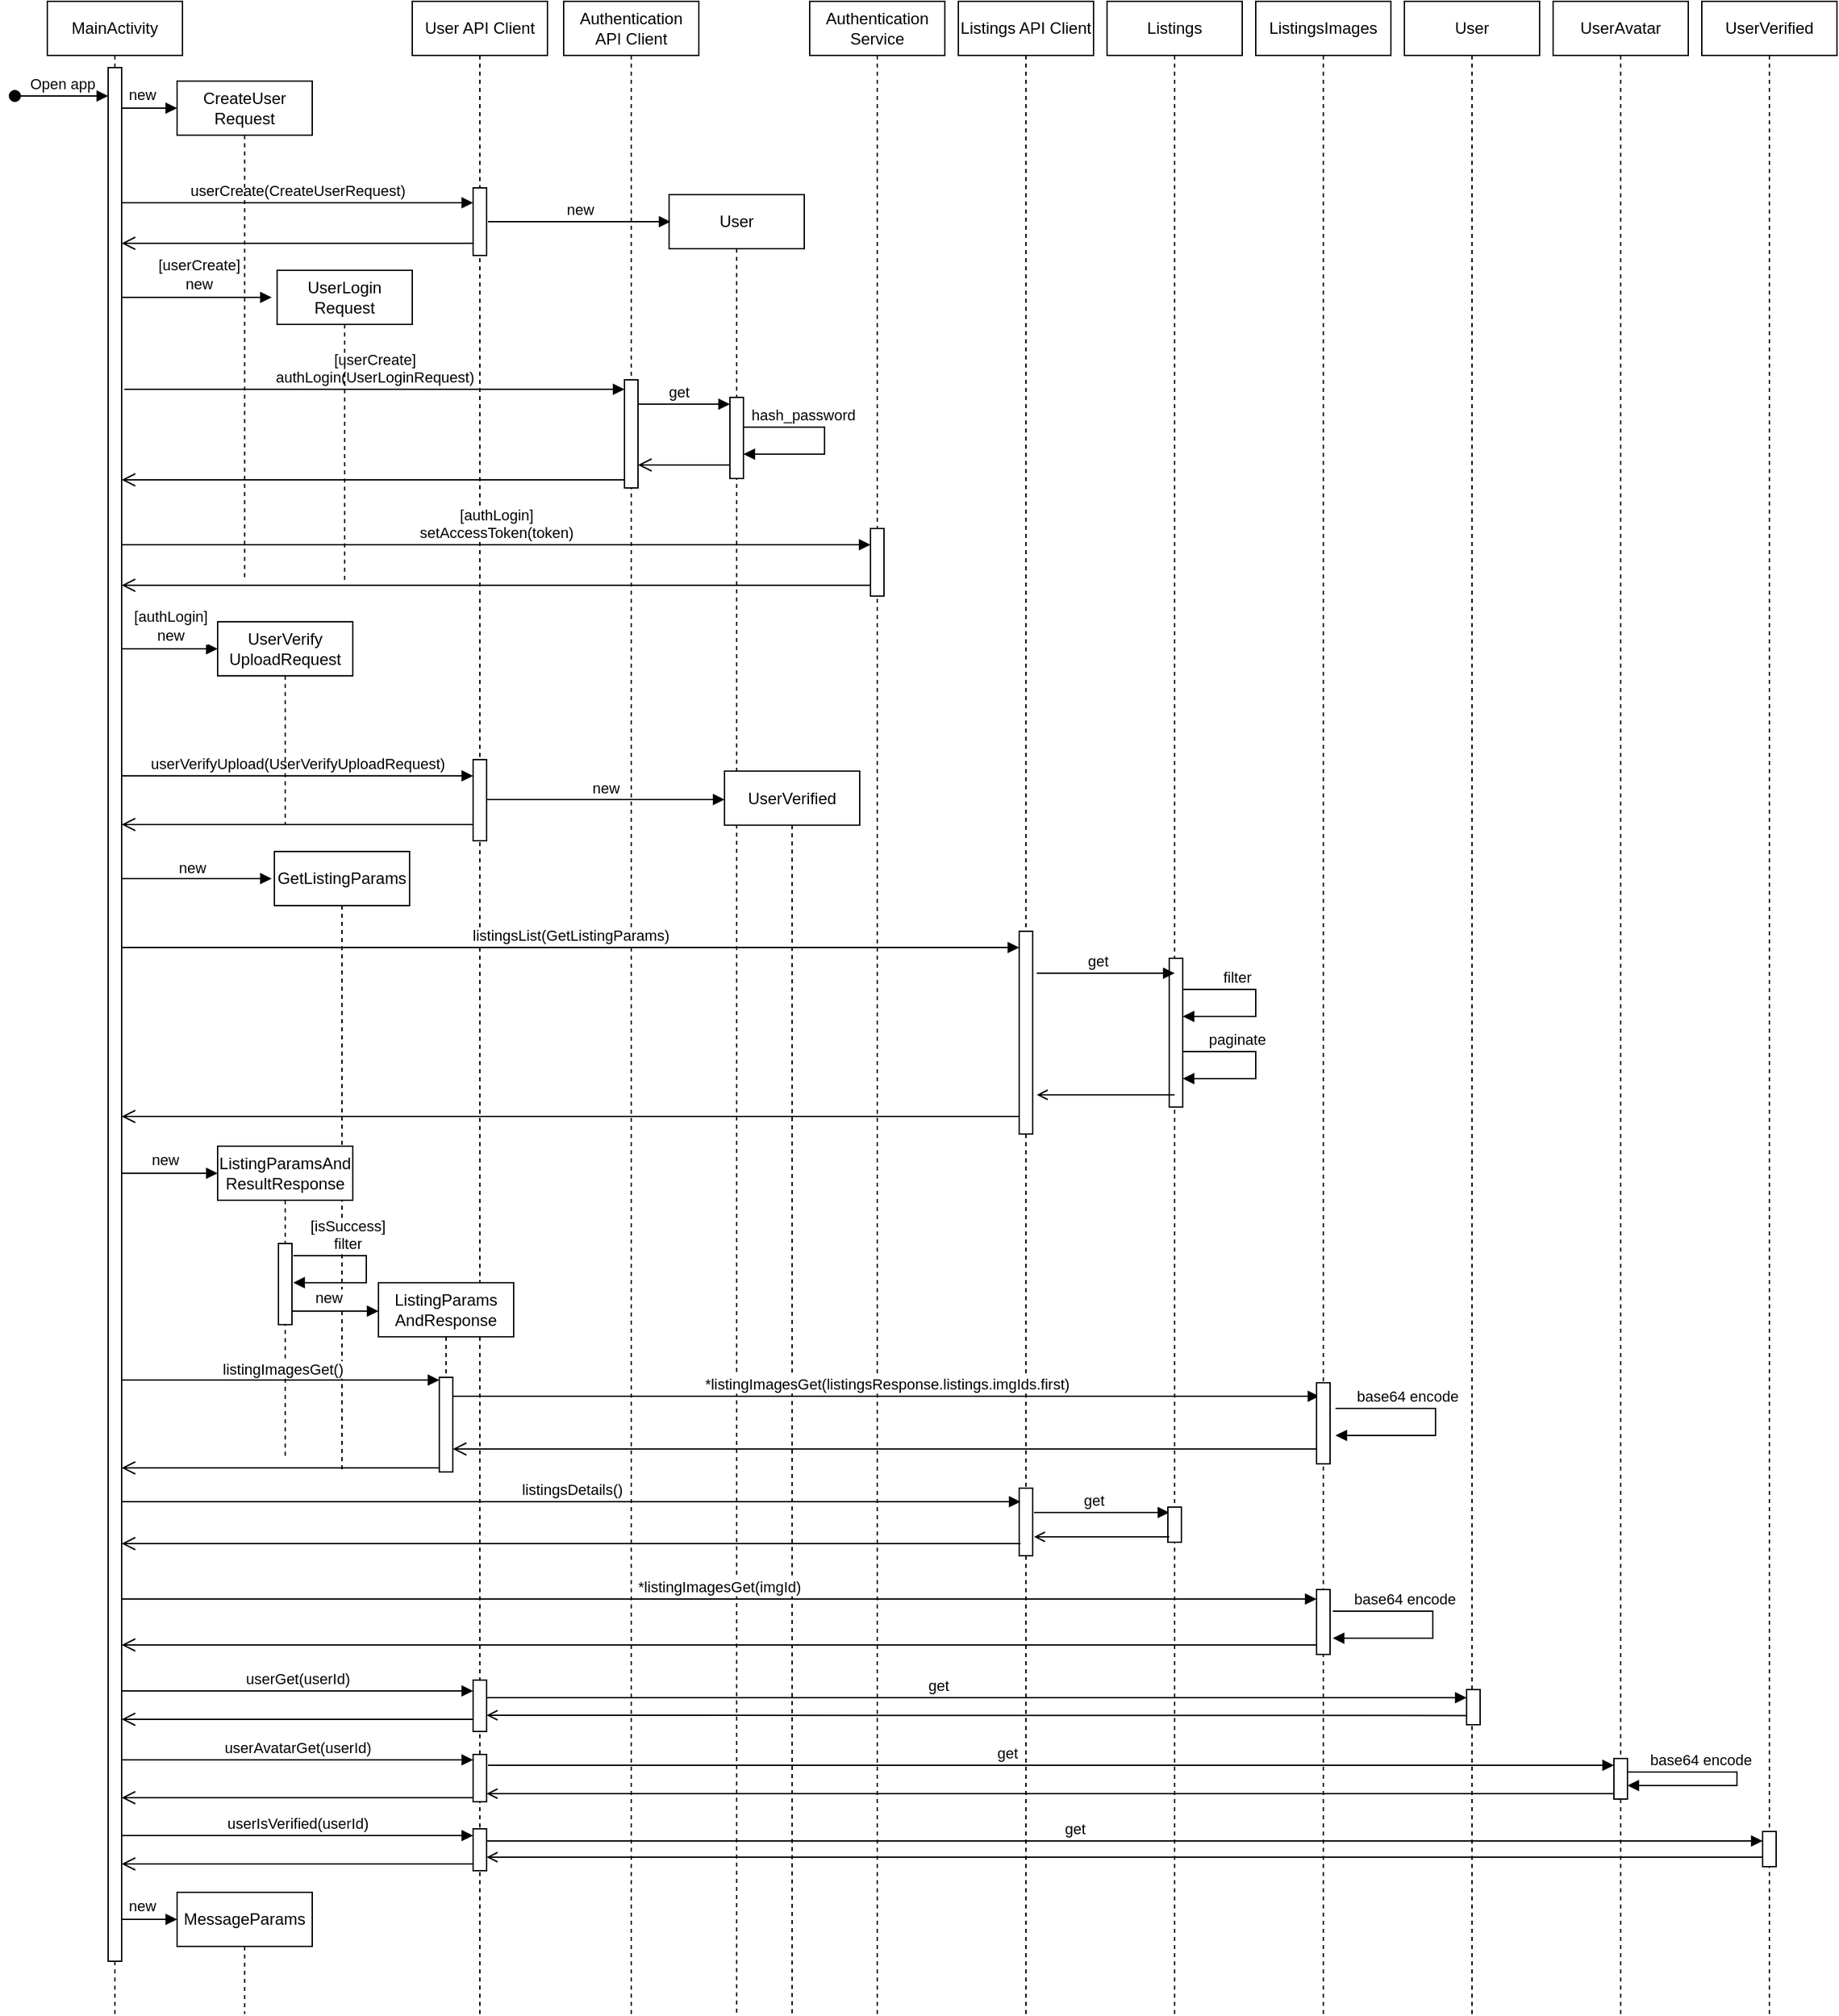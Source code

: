 <mxfile version="21.6.5" type="device">
  <diagram name="Page-1" id="2YBvvXClWsGukQMizWep">
    <mxGraphModel dx="1195" dy="632" grid="1" gridSize="10" guides="1" tooltips="1" connect="1" arrows="1" fold="1" page="1" pageScale="1" pageWidth="850" pageHeight="1100" math="0" shadow="0">
      <root>
        <mxCell id="0" />
        <mxCell id="1" parent="0" />
        <mxCell id="aM9ryv3xv72pqoxQDRHE-1" value="MainActivity" style="shape=umlLifeline;perimeter=lifelinePerimeter;whiteSpace=wrap;html=1;container=0;dropTarget=0;collapsible=0;recursiveResize=0;outlineConnect=0;portConstraint=eastwest;newEdgeStyle={&quot;edgeStyle&quot;:&quot;elbowEdgeStyle&quot;,&quot;elbow&quot;:&quot;vertical&quot;,&quot;curved&quot;:0,&quot;rounded&quot;:0};size=40;" parent="1" vertex="1">
          <mxGeometry x="74" y="61" width="100" height="1489" as="geometry" />
        </mxCell>
        <mxCell id="aM9ryv3xv72pqoxQDRHE-2" value="" style="html=1;points=[];perimeter=orthogonalPerimeter;outlineConnect=0;targetShapes=umlLifeline;portConstraint=eastwest;newEdgeStyle={&quot;edgeStyle&quot;:&quot;elbowEdgeStyle&quot;,&quot;elbow&quot;:&quot;vertical&quot;,&quot;curved&quot;:0,&quot;rounded&quot;:0};" parent="aM9ryv3xv72pqoxQDRHE-1" vertex="1">
          <mxGeometry x="45" y="49" width="10" height="1401" as="geometry" />
        </mxCell>
        <mxCell id="aM9ryv3xv72pqoxQDRHE-3" value="Open app" style="html=1;verticalAlign=bottom;startArrow=oval;endArrow=block;startSize=8;edgeStyle=elbowEdgeStyle;elbow=vertical;curved=0;rounded=0;" parent="aM9ryv3xv72pqoxQDRHE-1" target="aM9ryv3xv72pqoxQDRHE-2" edge="1">
          <mxGeometry relative="1" as="geometry">
            <mxPoint x="-24" y="70" as="sourcePoint" />
          </mxGeometry>
        </mxCell>
        <mxCell id="aM9ryv3xv72pqoxQDRHE-5" value="User API Client" style="shape=umlLifeline;perimeter=lifelinePerimeter;whiteSpace=wrap;html=1;container=0;dropTarget=0;collapsible=0;recursiveResize=0;outlineConnect=0;portConstraint=eastwest;newEdgeStyle={&quot;edgeStyle&quot;:&quot;elbowEdgeStyle&quot;,&quot;elbow&quot;:&quot;vertical&quot;,&quot;curved&quot;:0,&quot;rounded&quot;:0};" parent="1" vertex="1">
          <mxGeometry x="344" y="61" width="100" height="1489" as="geometry" />
        </mxCell>
        <mxCell id="aM9ryv3xv72pqoxQDRHE-6" value="" style="html=1;points=[];perimeter=orthogonalPerimeter;outlineConnect=0;targetShapes=umlLifeline;portConstraint=eastwest;newEdgeStyle={&quot;edgeStyle&quot;:&quot;elbowEdgeStyle&quot;,&quot;elbow&quot;:&quot;vertical&quot;,&quot;curved&quot;:0,&quot;rounded&quot;:0};" parent="aM9ryv3xv72pqoxQDRHE-5" vertex="1">
          <mxGeometry x="45" y="138" width="10" height="50" as="geometry" />
        </mxCell>
        <mxCell id="7R1Xq1FE_e-M86pv0Gzj-11" value="" style="html=1;points=[];perimeter=orthogonalPerimeter;outlineConnect=0;targetShapes=umlLifeline;portConstraint=eastwest;newEdgeStyle={&quot;edgeStyle&quot;:&quot;elbowEdgeStyle&quot;,&quot;elbow&quot;:&quot;vertical&quot;,&quot;curved&quot;:0,&quot;rounded&quot;:0};" parent="aM9ryv3xv72pqoxQDRHE-5" vertex="1">
          <mxGeometry x="45" y="561" width="10" height="60" as="geometry" />
        </mxCell>
        <mxCell id="ylYjb-7S7oyCsfTJQ0mU-5" value="" style="html=1;points=[];perimeter=orthogonalPerimeter;outlineConnect=0;targetShapes=umlLifeline;portConstraint=eastwest;newEdgeStyle={&quot;edgeStyle&quot;:&quot;elbowEdgeStyle&quot;,&quot;elbow&quot;:&quot;vertical&quot;,&quot;curved&quot;:0,&quot;rounded&quot;:0};" vertex="1" parent="aM9ryv3xv72pqoxQDRHE-5">
          <mxGeometry x="45" y="1242" width="10" height="38" as="geometry" />
        </mxCell>
        <mxCell id="ylYjb-7S7oyCsfTJQ0mU-6" value="&lt;div&gt;userGet(userId)&lt;/div&gt;&lt;div&gt;&lt;span style=&quot;&quot;&gt;&lt;/span&gt;&lt;/div&gt;" style="html=1;verticalAlign=bottom;endArrow=block;edgeStyle=elbowEdgeStyle;elbow=vertical;curved=0;rounded=0;" edge="1" parent="aM9ryv3xv72pqoxQDRHE-5" target="ylYjb-7S7oyCsfTJQ0mU-5">
          <mxGeometry relative="1" as="geometry">
            <mxPoint x="-215" y="1250" as="sourcePoint" />
            <Array as="points">
              <mxPoint x="-94" y="1250" />
            </Array>
            <mxPoint x="16" y="1250" as="targetPoint" />
          </mxGeometry>
        </mxCell>
        <mxCell id="ylYjb-7S7oyCsfTJQ0mU-7" value="" style="html=1;verticalAlign=bottom;endArrow=open;endSize=8;edgeStyle=elbowEdgeStyle;elbow=vertical;curved=0;rounded=0;" edge="1" parent="aM9ryv3xv72pqoxQDRHE-5">
          <mxGeometry relative="1" as="geometry">
            <mxPoint x="-215" y="1271" as="targetPoint" />
            <Array as="points">
              <mxPoint x="11" y="1271" />
            </Array>
            <mxPoint x="45" y="1271" as="sourcePoint" />
          </mxGeometry>
        </mxCell>
        <mxCell id="ylYjb-7S7oyCsfTJQ0mU-13" value="" style="html=1;points=[];perimeter=orthogonalPerimeter;outlineConnect=0;targetShapes=umlLifeline;portConstraint=eastwest;newEdgeStyle={&quot;edgeStyle&quot;:&quot;elbowEdgeStyle&quot;,&quot;elbow&quot;:&quot;vertical&quot;,&quot;curved&quot;:0,&quot;rounded&quot;:0};" vertex="1" parent="aM9ryv3xv72pqoxQDRHE-5">
          <mxGeometry x="45" y="1297" width="10" height="35" as="geometry" />
        </mxCell>
        <mxCell id="ylYjb-7S7oyCsfTJQ0mU-14" value="&lt;div&gt;userAvatarGet(userId)&lt;/div&gt;&lt;div&gt;&lt;span style=&quot;&quot;&gt;&lt;/span&gt;&lt;/div&gt;" style="html=1;verticalAlign=bottom;endArrow=block;edgeStyle=elbowEdgeStyle;elbow=vertical;curved=0;rounded=0;" edge="1" parent="aM9ryv3xv72pqoxQDRHE-5">
          <mxGeometry relative="1" as="geometry">
            <mxPoint x="-215" y="1301" as="sourcePoint" />
            <Array as="points">
              <mxPoint x="-94" y="1301" />
            </Array>
            <mxPoint x="45" y="1301" as="targetPoint" />
          </mxGeometry>
        </mxCell>
        <mxCell id="ylYjb-7S7oyCsfTJQ0mU-15" value="" style="html=1;verticalAlign=bottom;endArrow=open;endSize=8;edgeStyle=elbowEdgeStyle;elbow=vertical;curved=0;rounded=0;" edge="1" parent="aM9ryv3xv72pqoxQDRHE-5">
          <mxGeometry relative="1" as="geometry">
            <mxPoint x="-215" y="1329" as="targetPoint" />
            <Array as="points">
              <mxPoint x="11" y="1329" />
            </Array>
            <mxPoint x="45" y="1329" as="sourcePoint" />
          </mxGeometry>
        </mxCell>
        <mxCell id="ylYjb-7S7oyCsfTJQ0mU-19" value="" style="html=1;points=[];perimeter=orthogonalPerimeter;outlineConnect=0;targetShapes=umlLifeline;portConstraint=eastwest;newEdgeStyle={&quot;edgeStyle&quot;:&quot;elbowEdgeStyle&quot;,&quot;elbow&quot;:&quot;vertical&quot;,&quot;curved&quot;:0,&quot;rounded&quot;:0};" vertex="1" parent="aM9ryv3xv72pqoxQDRHE-5">
          <mxGeometry x="45" y="1352" width="10" height="31" as="geometry" />
        </mxCell>
        <mxCell id="ylYjb-7S7oyCsfTJQ0mU-20" value="&lt;div&gt;userIsVerified(userId)&lt;/div&gt;&lt;div&gt;&lt;span style=&quot;&quot;&gt;&lt;/span&gt;&lt;/div&gt;" style="html=1;verticalAlign=bottom;endArrow=block;edgeStyle=elbowEdgeStyle;elbow=vertical;curved=0;rounded=0;" edge="1" parent="aM9ryv3xv72pqoxQDRHE-5" target="ylYjb-7S7oyCsfTJQ0mU-19">
          <mxGeometry relative="1" as="geometry">
            <mxPoint x="-215" y="1357" as="sourcePoint" />
            <Array as="points">
              <mxPoint x="-94" y="1357" />
            </Array>
            <mxPoint x="16" y="1357" as="targetPoint" />
          </mxGeometry>
        </mxCell>
        <mxCell id="ylYjb-7S7oyCsfTJQ0mU-21" value="" style="html=1;verticalAlign=bottom;endArrow=open;endSize=8;edgeStyle=elbowEdgeStyle;elbow=vertical;curved=0;rounded=0;" edge="1" parent="aM9ryv3xv72pqoxQDRHE-5">
          <mxGeometry relative="1" as="geometry">
            <mxPoint x="-215" y="1378" as="targetPoint" />
            <Array as="points">
              <mxPoint x="11" y="1378" />
            </Array>
            <mxPoint x="45" y="1378" as="sourcePoint" />
          </mxGeometry>
        </mxCell>
        <mxCell id="aM9ryv3xv72pqoxQDRHE-7" value="&lt;div&gt;userCreate(CreateUserRequest)&lt;/div&gt;&lt;div&gt;&lt;span style=&quot;&quot;&gt;&lt;/span&gt;&lt;/div&gt;" style="html=1;verticalAlign=bottom;endArrow=block;edgeStyle=elbowEdgeStyle;elbow=vertical;curved=0;rounded=0;" parent="1" target="aM9ryv3xv72pqoxQDRHE-6" edge="1">
          <mxGeometry relative="1" as="geometry">
            <mxPoint x="129" y="210" as="sourcePoint" />
            <Array as="points">
              <mxPoint x="250" y="210" />
            </Array>
            <mxPoint x="360" y="210" as="targetPoint" />
          </mxGeometry>
        </mxCell>
        <mxCell id="aM9ryv3xv72pqoxQDRHE-8" value="" style="html=1;verticalAlign=bottom;endArrow=open;endSize=8;edgeStyle=elbowEdgeStyle;elbow=vertical;curved=0;rounded=0;" parent="1" source="aM9ryv3xv72pqoxQDRHE-6" target="aM9ryv3xv72pqoxQDRHE-2" edge="1">
          <mxGeometry relative="1" as="geometry">
            <mxPoint x="174" y="240" as="targetPoint" />
            <Array as="points">
              <mxPoint x="355" y="240" />
            </Array>
            <mxPoint x="358" y="240" as="sourcePoint" />
          </mxGeometry>
        </mxCell>
        <mxCell id="7R1Xq1FE_e-M86pv0Gzj-1" value="Authentication API Client" style="shape=umlLifeline;perimeter=lifelinePerimeter;whiteSpace=wrap;html=1;container=0;dropTarget=0;collapsible=0;recursiveResize=0;outlineConnect=0;portConstraint=eastwest;newEdgeStyle={&quot;edgeStyle&quot;:&quot;elbowEdgeStyle&quot;,&quot;elbow&quot;:&quot;vertical&quot;,&quot;curved&quot;:0,&quot;rounded&quot;:0};" parent="1" vertex="1">
          <mxGeometry x="456" y="61" width="100" height="1489" as="geometry" />
        </mxCell>
        <mxCell id="7R1Xq1FE_e-M86pv0Gzj-2" value="" style="html=1;points=[];perimeter=orthogonalPerimeter;outlineConnect=0;targetShapes=umlLifeline;portConstraint=eastwest;newEdgeStyle={&quot;edgeStyle&quot;:&quot;elbowEdgeStyle&quot;,&quot;elbow&quot;:&quot;vertical&quot;,&quot;curved&quot;:0,&quot;rounded&quot;:0};" parent="7R1Xq1FE_e-M86pv0Gzj-1" vertex="1">
          <mxGeometry x="45" y="280" width="10" height="80" as="geometry" />
        </mxCell>
        <mxCell id="7R1Xq1FE_e-M86pv0Gzj-3" value="&lt;div&gt;&lt;div&gt;[userCreate]&lt;br&gt;authLogin(UserLoginRequest)&lt;/div&gt;&lt;div&gt;&lt;span style=&quot;&quot;&gt;&lt;/span&gt;&lt;/div&gt;&lt;/div&gt;&lt;div&gt;&lt;span style=&quot;&quot;&gt;&lt;/span&gt;&lt;/div&gt;" style="html=1;verticalAlign=bottom;endArrow=block;edgeStyle=elbowEdgeStyle;elbow=vertical;curved=0;rounded=0;" parent="1" target="7R1Xq1FE_e-M86pv0Gzj-2" edge="1">
          <mxGeometry relative="1" as="geometry">
            <mxPoint x="131" y="348" as="sourcePoint" />
            <Array as="points">
              <mxPoint x="216" y="348" />
            </Array>
            <mxPoint x="480" y="348" as="targetPoint" />
          </mxGeometry>
        </mxCell>
        <mxCell id="7R1Xq1FE_e-M86pv0Gzj-4" value="" style="html=1;verticalAlign=bottom;endArrow=open;endSize=8;edgeStyle=elbowEdgeStyle;elbow=vertical;curved=0;rounded=0;" parent="1" edge="1">
          <mxGeometry relative="1" as="geometry">
            <mxPoint x="129" y="415" as="targetPoint" />
            <Array as="points">
              <mxPoint x="398" y="415" />
            </Array>
            <mxPoint x="501" y="415" as="sourcePoint" />
          </mxGeometry>
        </mxCell>
        <mxCell id="7R1Xq1FE_e-M86pv0Gzj-7" value="Authentication Service" style="shape=umlLifeline;perimeter=lifelinePerimeter;whiteSpace=wrap;html=1;container=0;dropTarget=0;collapsible=0;recursiveResize=0;outlineConnect=0;portConstraint=eastwest;newEdgeStyle={&quot;edgeStyle&quot;:&quot;elbowEdgeStyle&quot;,&quot;elbow&quot;:&quot;vertical&quot;,&quot;curved&quot;:0,&quot;rounded&quot;:0};" parent="1" vertex="1">
          <mxGeometry x="638" y="61" width="100" height="1489" as="geometry" />
        </mxCell>
        <mxCell id="7R1Xq1FE_e-M86pv0Gzj-8" value="" style="html=1;points=[];perimeter=orthogonalPerimeter;outlineConnect=0;targetShapes=umlLifeline;portConstraint=eastwest;newEdgeStyle={&quot;edgeStyle&quot;:&quot;elbowEdgeStyle&quot;,&quot;elbow&quot;:&quot;vertical&quot;,&quot;curved&quot;:0,&quot;rounded&quot;:0};" parent="7R1Xq1FE_e-M86pv0Gzj-7" vertex="1">
          <mxGeometry x="45" y="390" width="10" height="50" as="geometry" />
        </mxCell>
        <mxCell id="7R1Xq1FE_e-M86pv0Gzj-9" value="&lt;div&gt;&lt;div&gt;[authLogin]&lt;/div&gt;&lt;div&gt;setAccessToken(token)&lt;/div&gt;&lt;div&gt;&lt;span style=&quot;&quot;&gt;&lt;/span&gt;&lt;/div&gt;&lt;/div&gt;&lt;div&gt;&lt;span style=&quot;&quot;&gt;&lt;/span&gt;&lt;/div&gt;" style="html=1;verticalAlign=bottom;endArrow=block;edgeStyle=elbowEdgeStyle;elbow=vertical;curved=0;rounded=0;" parent="1" source="aM9ryv3xv72pqoxQDRHE-2" target="7R1Xq1FE_e-M86pv0Gzj-8" edge="1">
          <mxGeometry relative="1" as="geometry">
            <mxPoint x="130" y="463" as="sourcePoint" />
            <Array as="points">
              <mxPoint x="215" y="463" />
            </Array>
            <mxPoint x="727" y="463" as="targetPoint" />
          </mxGeometry>
        </mxCell>
        <mxCell id="7R1Xq1FE_e-M86pv0Gzj-10" value="" style="html=1;verticalAlign=bottom;endArrow=open;endSize=8;edgeStyle=elbowEdgeStyle;elbow=vertical;curved=0;rounded=0;" parent="1" source="7R1Xq1FE_e-M86pv0Gzj-8" target="aM9ryv3xv72pqoxQDRHE-2" edge="1">
          <mxGeometry relative="1" as="geometry">
            <mxPoint x="183" y="493" as="targetPoint" />
            <Array as="points">
              <mxPoint x="399" y="493" />
            </Array>
            <mxPoint x="720" y="493" as="sourcePoint" />
          </mxGeometry>
        </mxCell>
        <mxCell id="7R1Xq1FE_e-M86pv0Gzj-12" value="&lt;div&gt;&lt;div&gt;userVerifyUpload(UserVerifyUploadRequest)&lt;/div&gt;&lt;div&gt;&lt;span style=&quot;&quot;&gt;&lt;/span&gt;&lt;/div&gt;&lt;/div&gt;&lt;div&gt;&lt;span style=&quot;&quot;&gt;&lt;/span&gt;&lt;/div&gt;" style="html=1;verticalAlign=bottom;endArrow=block;edgeStyle=elbowEdgeStyle;elbow=vertical;curved=0;rounded=0;" parent="1" source="aM9ryv3xv72pqoxQDRHE-2" target="7R1Xq1FE_e-M86pv0Gzj-11" edge="1">
          <mxGeometry relative="1" as="geometry">
            <mxPoint x="183" y="634" as="sourcePoint" />
            <Array as="points">
              <mxPoint x="268" y="634" />
            </Array>
            <mxPoint x="365" y="634" as="targetPoint" />
          </mxGeometry>
        </mxCell>
        <mxCell id="7R1Xq1FE_e-M86pv0Gzj-13" value="Listings API Client" style="shape=umlLifeline;perimeter=lifelinePerimeter;whiteSpace=wrap;html=1;container=0;dropTarget=0;collapsible=0;recursiveResize=0;outlineConnect=0;portConstraint=eastwest;newEdgeStyle={&quot;edgeStyle&quot;:&quot;elbowEdgeStyle&quot;,&quot;elbow&quot;:&quot;vertical&quot;,&quot;curved&quot;:0,&quot;rounded&quot;:0};" parent="1" vertex="1">
          <mxGeometry x="748" y="61" width="100" height="1489" as="geometry" />
        </mxCell>
        <mxCell id="7R1Xq1FE_e-M86pv0Gzj-14" value="" style="html=1;points=[];perimeter=orthogonalPerimeter;outlineConnect=0;targetShapes=umlLifeline;portConstraint=eastwest;newEdgeStyle={&quot;edgeStyle&quot;:&quot;elbowEdgeStyle&quot;,&quot;elbow&quot;:&quot;vertical&quot;,&quot;curved&quot;:0,&quot;rounded&quot;:0};" parent="7R1Xq1FE_e-M86pv0Gzj-13" vertex="1">
          <mxGeometry x="45" y="688" width="10" height="150" as="geometry" />
        </mxCell>
        <mxCell id="7R1Xq1FE_e-M86pv0Gzj-15" value="&lt;div&gt;&lt;div&gt;listingsList(GetListingParams)&lt;/div&gt;&lt;div&gt;&lt;span style=&quot;&quot;&gt;&lt;/span&gt;&lt;/div&gt;&lt;/div&gt;&lt;div&gt;&lt;span style=&quot;&quot;&gt;&lt;/span&gt;&lt;/div&gt;" style="html=1;verticalAlign=bottom;endArrow=block;edgeStyle=elbowEdgeStyle;elbow=vertical;curved=0;rounded=0;" parent="1" source="aM9ryv3xv72pqoxQDRHE-2" target="7R1Xq1FE_e-M86pv0Gzj-14" edge="1">
          <mxGeometry relative="1" as="geometry">
            <mxPoint x="183" y="761" as="sourcePoint" />
            <Array as="points">
              <mxPoint x="268" y="761" />
            </Array>
            <mxPoint x="840" y="761" as="targetPoint" />
          </mxGeometry>
        </mxCell>
        <mxCell id="7R1Xq1FE_e-M86pv0Gzj-16" value="" style="html=1;verticalAlign=bottom;endArrow=open;endSize=8;edgeStyle=elbowEdgeStyle;elbow=vertical;curved=0;rounded=0;" parent="1" source="7R1Xq1FE_e-M86pv0Gzj-14" target="aM9ryv3xv72pqoxQDRHE-2" edge="1">
          <mxGeometry relative="1" as="geometry">
            <mxPoint x="182" y="886" as="targetPoint" />
            <Array as="points">
              <mxPoint x="399" y="886" />
            </Array>
            <mxPoint x="870" y="886" as="sourcePoint" />
          </mxGeometry>
        </mxCell>
        <mxCell id="7R1Xq1FE_e-M86pv0Gzj-17" value="User" style="shape=umlLifeline;perimeter=lifelinePerimeter;whiteSpace=wrap;html=1;container=0;dropTarget=0;collapsible=0;recursiveResize=0;outlineConnect=0;portConstraint=eastwest;newEdgeStyle={&quot;edgeStyle&quot;:&quot;elbowEdgeStyle&quot;,&quot;elbow&quot;:&quot;vertical&quot;,&quot;curved&quot;:0,&quot;rounded&quot;:0};movable=1;resizable=1;rotatable=1;deletable=1;editable=1;locked=0;connectable=1;strokeColor=default;" parent="1" vertex="1">
          <mxGeometry x="534" y="204" width="100" height="1346" as="geometry" />
        </mxCell>
        <mxCell id="7R1Xq1FE_e-M86pv0Gzj-36" value="" style="html=1;points=[];perimeter=orthogonalPerimeter;outlineConnect=0;targetShapes=umlLifeline;portConstraint=eastwest;newEdgeStyle={&quot;edgeStyle&quot;:&quot;elbowEdgeStyle&quot;,&quot;elbow&quot;:&quot;vertical&quot;,&quot;curved&quot;:0,&quot;rounded&quot;:0};" parent="7R1Xq1FE_e-M86pv0Gzj-17" vertex="1">
          <mxGeometry x="45" y="150" width="10" height="60" as="geometry" />
        </mxCell>
        <mxCell id="7R1Xq1FE_e-M86pv0Gzj-26" value="&lt;div&gt;&lt;div&gt;hash_password&lt;/div&gt;&lt;div&gt;&lt;span style=&quot;&quot;&gt;&lt;/span&gt;&lt;/div&gt;&lt;/div&gt;&lt;div&gt;&lt;span style=&quot;&quot;&gt;&lt;/span&gt;&lt;/div&gt;" style="html=1;verticalAlign=bottom;endArrow=block;edgeStyle=orthogonalEdgeStyle;elbow=vertical;rounded=0;strokeColor=default;" parent="7R1Xq1FE_e-M86pv0Gzj-17" edge="1">
          <mxGeometry x="-0.375" relative="1" as="geometry">
            <mxPoint x="55" y="172" as="sourcePoint" />
            <Array as="points">
              <mxPoint x="115" y="172" />
              <mxPoint x="115" y="192" />
            </Array>
            <mxPoint x="55" y="192" as="targetPoint" />
            <mxPoint as="offset" />
          </mxGeometry>
        </mxCell>
        <mxCell id="7R1Xq1FE_e-M86pv0Gzj-19" value="&lt;div&gt;new&lt;/div&gt;&lt;div&gt;&lt;span style=&quot;&quot;&gt;&lt;/span&gt;&lt;/div&gt;" style="html=1;verticalAlign=bottom;endArrow=block;edgeStyle=elbowEdgeStyle;elbow=vertical;curved=0;rounded=0;startSize=6;" parent="1" edge="1">
          <mxGeometry relative="1" as="geometry">
            <mxPoint x="400" y="224" as="sourcePoint" />
            <Array as="points">
              <mxPoint x="454" y="224" />
            </Array>
            <mxPoint x="535" y="224" as="targetPoint" />
          </mxGeometry>
        </mxCell>
        <mxCell id="7R1Xq1FE_e-M86pv0Gzj-25" value="&lt;div&gt;&lt;div&gt;get&lt;/div&gt;&lt;div&gt;&lt;span style=&quot;&quot;&gt;&lt;/span&gt;&lt;/div&gt;&lt;/div&gt;&lt;div&gt;&lt;span style=&quot;&quot;&gt;&lt;/span&gt;&lt;/div&gt;" style="html=1;verticalAlign=bottom;endArrow=block;edgeStyle=elbowEdgeStyle;elbow=horizontal;curved=0;rounded=0;" parent="1" target="7R1Xq1FE_e-M86pv0Gzj-36" edge="1">
          <mxGeometry x="-0.128" relative="1" as="geometry">
            <mxPoint x="511" y="359" as="sourcePoint" />
            <Array as="points">
              <mxPoint x="557" y="359" />
            </Array>
            <mxPoint x="613" y="359" as="targetPoint" />
            <mxPoint as="offset" />
          </mxGeometry>
        </mxCell>
        <mxCell id="7R1Xq1FE_e-M86pv0Gzj-29" value="" style="html=1;verticalAlign=bottom;endArrow=open;endSize=8;edgeStyle=elbowEdgeStyle;elbow=vertical;curved=0;rounded=0;" parent="1" edge="1">
          <mxGeometry relative="1" as="geometry">
            <mxPoint x="511.0" y="404" as="targetPoint" />
            <Array as="points">
              <mxPoint x="557" y="404" />
            </Array>
            <mxPoint x="579" y="404" as="sourcePoint" />
          </mxGeometry>
        </mxCell>
        <mxCell id="7R1Xq1FE_e-M86pv0Gzj-30" value="UserVerified" style="shape=umlLifeline;perimeter=lifelinePerimeter;whiteSpace=wrap;html=1;container=0;dropTarget=0;collapsible=0;recursiveResize=0;outlineConnect=0;portConstraint=eastwest;newEdgeStyle={&quot;edgeStyle&quot;:&quot;elbowEdgeStyle&quot;,&quot;elbow&quot;:&quot;vertical&quot;,&quot;curved&quot;:0,&quot;rounded&quot;:0};movable=1;resizable=1;rotatable=1;deletable=1;editable=1;locked=0;connectable=1;strokeColor=default;" parent="1" vertex="1">
          <mxGeometry x="575" y="630.5" width="100" height="919.5" as="geometry" />
        </mxCell>
        <mxCell id="7R1Xq1FE_e-M86pv0Gzj-31" value="&lt;div&gt;new&lt;/div&gt;&lt;div&gt;&lt;span style=&quot;&quot;&gt;&lt;/span&gt;&lt;/div&gt;" style="html=1;verticalAlign=bottom;endArrow=block;edgeStyle=elbowEdgeStyle;elbow=vertical;curved=0;rounded=0;startSize=6;" parent="1" source="7R1Xq1FE_e-M86pv0Gzj-11" edge="1">
          <mxGeometry relative="1" as="geometry">
            <mxPoint x="478" y="651.571" as="sourcePoint" />
            <Array as="points" />
            <mxPoint x="575" y="651.71" as="targetPoint" />
          </mxGeometry>
        </mxCell>
        <mxCell id="7R1Xq1FE_e-M86pv0Gzj-33" value="" style="html=1;verticalAlign=bottom;endArrow=open;endSize=8;edgeStyle=elbowEdgeStyle;elbow=vertical;curved=0;rounded=0;" parent="1" source="7R1Xq1FE_e-M86pv0Gzj-11" target="aM9ryv3xv72pqoxQDRHE-2" edge="1">
          <mxGeometry relative="1" as="geometry">
            <mxPoint x="182" y="670" as="targetPoint" />
            <Array as="points">
              <mxPoint x="283" y="670" />
            </Array>
            <mxPoint x="365" y="670" as="sourcePoint" />
          </mxGeometry>
        </mxCell>
        <mxCell id="7R1Xq1FE_e-M86pv0Gzj-35" value="" style="html=1;verticalAlign=bottom;endArrow=open;endSize=8;edgeStyle=elbowEdgeStyle;elbow=vertical;curved=0;rounded=0;" parent="1" source="7R1Xq1FE_e-M86pv0Gzj-85" target="7R1Xq1FE_e-M86pv0Gzj-110" edge="1">
          <mxGeometry relative="1" as="geometry">
            <mxPoint x="404" y="1132" as="targetPoint" />
            <Array as="points">
              <mxPoint x="673" y="1132" />
            </Array>
            <mxPoint x="1133" y="1132" as="sourcePoint" />
          </mxGeometry>
        </mxCell>
        <mxCell id="7R1Xq1FE_e-M86pv0Gzj-37" value="Listings" style="shape=umlLifeline;perimeter=lifelinePerimeter;whiteSpace=wrap;html=1;container=0;dropTarget=0;collapsible=0;recursiveResize=0;outlineConnect=0;portConstraint=eastwest;newEdgeStyle={&quot;edgeStyle&quot;:&quot;elbowEdgeStyle&quot;,&quot;elbow&quot;:&quot;vertical&quot;,&quot;curved&quot;:0,&quot;rounded&quot;:0};" parent="1" vertex="1">
          <mxGeometry x="858" y="61" width="100" height="1489" as="geometry" />
        </mxCell>
        <mxCell id="7R1Xq1FE_e-M86pv0Gzj-38" value="" style="html=1;points=[];perimeter=orthogonalPerimeter;outlineConnect=0;targetShapes=umlLifeline;portConstraint=eastwest;newEdgeStyle={&quot;edgeStyle&quot;:&quot;elbowEdgeStyle&quot;,&quot;elbow&quot;:&quot;vertical&quot;,&quot;curved&quot;:0,&quot;rounded&quot;:0};" parent="7R1Xq1FE_e-M86pv0Gzj-37" vertex="1">
          <mxGeometry x="46" y="708" width="10" height="110" as="geometry" />
        </mxCell>
        <mxCell id="7R1Xq1FE_e-M86pv0Gzj-41" value="&lt;div&gt;&lt;div&gt;filter&lt;/div&gt;&lt;div&gt;&lt;span style=&quot;&quot;&gt;&lt;/span&gt;&lt;/div&gt;&lt;/div&gt;&lt;div&gt;&lt;span style=&quot;&quot;&gt;&lt;/span&gt;&lt;/div&gt;" style="html=1;verticalAlign=bottom;endArrow=block;edgeStyle=orthogonalEdgeStyle;elbow=vertical;rounded=0;strokeColor=default;" parent="7R1Xq1FE_e-M86pv0Gzj-37" edge="1">
          <mxGeometry x="-0.375" relative="1" as="geometry">
            <mxPoint x="56" y="731" as="sourcePoint" />
            <Array as="points">
              <mxPoint x="110" y="731" />
              <mxPoint x="110" y="751" />
            </Array>
            <mxPoint x="56" y="751" as="targetPoint" />
            <mxPoint as="offset" />
          </mxGeometry>
        </mxCell>
        <mxCell id="7R1Xq1FE_e-M86pv0Gzj-47" value="&lt;div&gt;&lt;div&gt;paginate&lt;/div&gt;&lt;div&gt;&lt;span style=&quot;&quot;&gt;&lt;/span&gt;&lt;/div&gt;&lt;/div&gt;&lt;div&gt;&lt;span style=&quot;&quot;&gt;&lt;/span&gt;&lt;/div&gt;" style="html=1;verticalAlign=bottom;endArrow=block;edgeStyle=orthogonalEdgeStyle;elbow=vertical;rounded=0;strokeColor=default;" parent="7R1Xq1FE_e-M86pv0Gzj-37" source="7R1Xq1FE_e-M86pv0Gzj-38" target="7R1Xq1FE_e-M86pv0Gzj-38" edge="1">
          <mxGeometry x="-0.375" relative="1" as="geometry">
            <mxPoint x="50" y="777" as="sourcePoint" />
            <Array as="points">
              <mxPoint x="110" y="777" />
              <mxPoint x="110" y="797" />
            </Array>
            <mxPoint x="50" y="797" as="targetPoint" />
            <mxPoint as="offset" />
          </mxGeometry>
        </mxCell>
        <mxCell id="7R1Xq1FE_e-M86pv0Gzj-119" value="" style="html=1;points=[];perimeter=orthogonalPerimeter;outlineConnect=0;targetShapes=umlLifeline;portConstraint=eastwest;newEdgeStyle={&quot;edgeStyle&quot;:&quot;elbowEdgeStyle&quot;,&quot;elbow&quot;:&quot;vertical&quot;,&quot;curved&quot;:0,&quot;rounded&quot;:0};" parent="7R1Xq1FE_e-M86pv0Gzj-37" vertex="1">
          <mxGeometry x="-65" y="1100" width="10" height="50" as="geometry" />
        </mxCell>
        <mxCell id="ylYjb-7S7oyCsfTJQ0mU-9" value="" style="html=1;points=[];perimeter=orthogonalPerimeter;outlineConnect=0;targetShapes=umlLifeline;portConstraint=eastwest;newEdgeStyle={&quot;edgeStyle&quot;:&quot;elbowEdgeStyle&quot;,&quot;elbow&quot;:&quot;vertical&quot;,&quot;curved&quot;:0,&quot;rounded&quot;:0};" vertex="1" parent="7R1Xq1FE_e-M86pv0Gzj-37">
          <mxGeometry x="45" y="1114" width="10" height="26" as="geometry" />
        </mxCell>
        <mxCell id="7R1Xq1FE_e-M86pv0Gzj-39" value="" style="edgeStyle=elbowEdgeStyle;rounded=0;orthogonalLoop=1;jettySize=auto;html=1;elbow=vertical;curved=0;endArrow=block;endFill=1;" parent="1" edge="1">
          <mxGeometry relative="1" as="geometry">
            <mxPoint x="806" y="780" as="sourcePoint" />
            <mxPoint x="908" y="780" as="targetPoint" />
            <Array as="points">
              <mxPoint x="882" y="780" />
            </Array>
          </mxGeometry>
        </mxCell>
        <mxCell id="7R1Xq1FE_e-M86pv0Gzj-40" value="get" style="edgeLabel;html=1;align=center;verticalAlign=middle;resizable=0;points=[];" parent="7R1Xq1FE_e-M86pv0Gzj-39" vertex="1" connectable="0">
          <mxGeometry x="-0.072" y="2" relative="1" as="geometry">
            <mxPoint x="-3" y="-7" as="offset" />
          </mxGeometry>
        </mxCell>
        <mxCell id="7R1Xq1FE_e-M86pv0Gzj-46" value="" style="edgeStyle=elbowEdgeStyle;rounded=0;orthogonalLoop=1;jettySize=auto;html=1;elbow=vertical;curved=0;endArrow=open;endFill=0;" parent="1" edge="1">
          <mxGeometry relative="1" as="geometry">
            <mxPoint x="908" y="870" as="sourcePoint" />
            <mxPoint x="806" y="870" as="targetPoint" />
            <Array as="points">
              <mxPoint x="862" y="870" />
            </Array>
          </mxGeometry>
        </mxCell>
        <mxCell id="7R1Xq1FE_e-M86pv0Gzj-55" value="CreateUser&lt;br&gt;Request" style="shape=umlLifeline;perimeter=lifelinePerimeter;whiteSpace=wrap;html=1;container=0;dropTarget=0;collapsible=0;recursiveResize=0;outlineConnect=0;portConstraint=eastwest;newEdgeStyle={&quot;edgeStyle&quot;:&quot;elbowEdgeStyle&quot;,&quot;elbow&quot;:&quot;vertical&quot;,&quot;curved&quot;:0,&quot;rounded&quot;:0};movable=1;resizable=1;rotatable=1;deletable=1;editable=1;locked=0;connectable=1;strokeColor=default;" parent="1" vertex="1">
          <mxGeometry x="170" y="120" width="100" height="370" as="geometry" />
        </mxCell>
        <mxCell id="7R1Xq1FE_e-M86pv0Gzj-61" value="" style="edgeStyle=elbowEdgeStyle;rounded=0;orthogonalLoop=1;jettySize=auto;html=1;elbow=vertical;curved=0;endArrow=block;endFill=1;" parent="1" source="aM9ryv3xv72pqoxQDRHE-2" edge="1">
          <mxGeometry relative="1" as="geometry">
            <mxPoint x="170" y="140" as="targetPoint" />
          </mxGeometry>
        </mxCell>
        <mxCell id="7R1Xq1FE_e-M86pv0Gzj-62" value="new" style="edgeLabel;html=1;align=center;verticalAlign=middle;resizable=0;points=[];" parent="7R1Xq1FE_e-M86pv0Gzj-61" vertex="1" connectable="0">
          <mxGeometry x="0.063" relative="1" as="geometry">
            <mxPoint x="-7" y="-10" as="offset" />
          </mxGeometry>
        </mxCell>
        <mxCell id="7R1Xq1FE_e-M86pv0Gzj-64" value="UserLogin&lt;br&gt;Request" style="shape=umlLifeline;perimeter=lifelinePerimeter;whiteSpace=wrap;html=1;container=0;dropTarget=0;collapsible=0;recursiveResize=0;outlineConnect=0;portConstraint=eastwest;newEdgeStyle={&quot;edgeStyle&quot;:&quot;elbowEdgeStyle&quot;,&quot;elbow&quot;:&quot;vertical&quot;,&quot;curved&quot;:0,&quot;rounded&quot;:0};movable=1;resizable=1;rotatable=1;deletable=1;editable=1;locked=0;connectable=1;strokeColor=default;" parent="1" vertex="1">
          <mxGeometry x="244" y="260" width="100" height="230" as="geometry" />
        </mxCell>
        <mxCell id="7R1Xq1FE_e-M86pv0Gzj-65" value="" style="edgeStyle=elbowEdgeStyle;rounded=0;orthogonalLoop=1;jettySize=auto;html=1;elbow=vertical;curved=0;endArrow=block;endFill=1;" parent="1" edge="1">
          <mxGeometry relative="1" as="geometry">
            <mxPoint x="129" y="280" as="sourcePoint" />
            <mxPoint x="240" y="280" as="targetPoint" />
          </mxGeometry>
        </mxCell>
        <mxCell id="7R1Xq1FE_e-M86pv0Gzj-67" value="[userCreate]&lt;br&gt;new" style="edgeLabel;html=1;align=center;verticalAlign=middle;resizable=0;points=[];" parent="7R1Xq1FE_e-M86pv0Gzj-65" vertex="1" connectable="0">
          <mxGeometry x="0.081" y="-1" relative="1" as="geometry">
            <mxPoint x="-3" y="-18" as="offset" />
          </mxGeometry>
        </mxCell>
        <mxCell id="7R1Xq1FE_e-M86pv0Gzj-68" value="UserVerify&lt;br&gt;UploadRequest" style="shape=umlLifeline;perimeter=lifelinePerimeter;whiteSpace=wrap;html=1;container=0;dropTarget=0;collapsible=0;recursiveResize=0;outlineConnect=0;portConstraint=eastwest;newEdgeStyle={&quot;edgeStyle&quot;:&quot;elbowEdgeStyle&quot;,&quot;elbow&quot;:&quot;vertical&quot;,&quot;curved&quot;:0,&quot;rounded&quot;:0};movable=1;resizable=1;rotatable=1;deletable=1;editable=1;locked=0;connectable=1;strokeColor=default;" parent="1" vertex="1">
          <mxGeometry x="200" y="520" width="100" height="150" as="geometry" />
        </mxCell>
        <mxCell id="7R1Xq1FE_e-M86pv0Gzj-69" value="" style="edgeStyle=elbowEdgeStyle;rounded=0;orthogonalLoop=1;jettySize=auto;html=1;elbow=vertical;curved=0;endArrow=block;endFill=1;" parent="1" edge="1">
          <mxGeometry relative="1" as="geometry">
            <mxPoint x="129" y="540" as="sourcePoint" />
            <mxPoint x="200" y="540" as="targetPoint" />
          </mxGeometry>
        </mxCell>
        <mxCell id="7R1Xq1FE_e-M86pv0Gzj-70" value="[authLogin]&lt;br&gt;new" style="edgeLabel;html=1;align=center;verticalAlign=middle;resizable=0;points=[];" parent="7R1Xq1FE_e-M86pv0Gzj-69" vertex="1" connectable="0">
          <mxGeometry x="0.081" y="-1" relative="1" as="geometry">
            <mxPoint x="-3" y="-18" as="offset" />
          </mxGeometry>
        </mxCell>
        <mxCell id="7R1Xq1FE_e-M86pv0Gzj-71" value="GetListingParams" style="shape=umlLifeline;perimeter=lifelinePerimeter;whiteSpace=wrap;html=1;container=0;dropTarget=0;collapsible=0;recursiveResize=0;outlineConnect=0;portConstraint=eastwest;newEdgeStyle={&quot;edgeStyle&quot;:&quot;elbowEdgeStyle&quot;,&quot;elbow&quot;:&quot;vertical&quot;,&quot;curved&quot;:0,&quot;rounded&quot;:0};movable=1;resizable=1;rotatable=1;deletable=1;editable=1;locked=0;connectable=1;strokeColor=default;" parent="1" vertex="1">
          <mxGeometry x="242" y="690" width="100" height="460" as="geometry" />
        </mxCell>
        <mxCell id="7R1Xq1FE_e-M86pv0Gzj-72" value="" style="edgeStyle=elbowEdgeStyle;rounded=0;orthogonalLoop=1;jettySize=auto;html=1;elbow=vertical;curved=0;endArrow=block;endFill=1;" parent="1" edge="1">
          <mxGeometry relative="1" as="geometry">
            <mxPoint x="129" y="710" as="sourcePoint" />
            <mxPoint x="240" y="710" as="targetPoint" />
          </mxGeometry>
        </mxCell>
        <mxCell id="7R1Xq1FE_e-M86pv0Gzj-73" value="new" style="edgeLabel;html=1;align=center;verticalAlign=middle;resizable=0;points=[];" parent="7R1Xq1FE_e-M86pv0Gzj-72" vertex="1" connectable="0">
          <mxGeometry x="0.081" y="-1" relative="1" as="geometry">
            <mxPoint x="-8" y="-9" as="offset" />
          </mxGeometry>
        </mxCell>
        <mxCell id="7R1Xq1FE_e-M86pv0Gzj-75" value="ListingParamsAnd&lt;br&gt;ResultResponse" style="shape=umlLifeline;perimeter=lifelinePerimeter;whiteSpace=wrap;html=1;container=0;dropTarget=0;collapsible=0;recursiveResize=0;outlineConnect=0;portConstraint=eastwest;newEdgeStyle={&quot;edgeStyle&quot;:&quot;elbowEdgeStyle&quot;,&quot;elbow&quot;:&quot;vertical&quot;,&quot;curved&quot;:0,&quot;rounded&quot;:0};movable=1;resizable=1;rotatable=1;deletable=1;editable=1;locked=0;connectable=1;strokeColor=default;" parent="1" vertex="1">
          <mxGeometry x="200" y="908" width="100" height="232" as="geometry" />
        </mxCell>
        <mxCell id="7R1Xq1FE_e-M86pv0Gzj-109" value="" style="html=1;points=[];perimeter=orthogonalPerimeter;outlineConnect=0;targetShapes=umlLifeline;portConstraint=eastwest;newEdgeStyle={&quot;edgeStyle&quot;:&quot;elbowEdgeStyle&quot;,&quot;elbow&quot;:&quot;vertical&quot;,&quot;curved&quot;:0,&quot;rounded&quot;:0};" parent="7R1Xq1FE_e-M86pv0Gzj-75" vertex="1">
          <mxGeometry x="45" y="72" width="10" height="60" as="geometry" />
        </mxCell>
        <mxCell id="7R1Xq1FE_e-M86pv0Gzj-76" value="" style="edgeStyle=elbowEdgeStyle;rounded=0;orthogonalLoop=1;jettySize=auto;html=1;elbow=vertical;curved=0;endArrow=block;endFill=1;" parent="1" edge="1">
          <mxGeometry relative="1" as="geometry">
            <mxPoint x="129" y="928" as="sourcePoint" />
            <mxPoint x="200" y="928" as="targetPoint" />
          </mxGeometry>
        </mxCell>
        <mxCell id="7R1Xq1FE_e-M86pv0Gzj-77" value="new" style="edgeLabel;html=1;align=center;verticalAlign=middle;resizable=0;points=[];" parent="7R1Xq1FE_e-M86pv0Gzj-76" vertex="1" connectable="0">
          <mxGeometry x="0.081" y="-1" relative="1" as="geometry">
            <mxPoint x="-7" y="-11" as="offset" />
          </mxGeometry>
        </mxCell>
        <mxCell id="7R1Xq1FE_e-M86pv0Gzj-78" value="ListingParams&lt;br&gt;AndResponse" style="shape=umlLifeline;perimeter=lifelinePerimeter;whiteSpace=wrap;html=1;container=0;dropTarget=0;collapsible=0;recursiveResize=0;outlineConnect=0;portConstraint=eastwest;newEdgeStyle={&quot;edgeStyle&quot;:&quot;elbowEdgeStyle&quot;,&quot;elbow&quot;:&quot;vertical&quot;,&quot;curved&quot;:0,&quot;rounded&quot;:0};movable=1;resizable=1;rotatable=1;deletable=1;editable=1;locked=0;connectable=1;strokeColor=default;" parent="1" vertex="1">
          <mxGeometry x="319" y="1009" width="100" height="141" as="geometry" />
        </mxCell>
        <mxCell id="7R1Xq1FE_e-M86pv0Gzj-110" value="" style="html=1;points=[];perimeter=orthogonalPerimeter;outlineConnect=0;targetShapes=umlLifeline;portConstraint=eastwest;newEdgeStyle={&quot;edgeStyle&quot;:&quot;elbowEdgeStyle&quot;,&quot;elbow&quot;:&quot;vertical&quot;,&quot;curved&quot;:0,&quot;rounded&quot;:0};" parent="7R1Xq1FE_e-M86pv0Gzj-78" vertex="1">
          <mxGeometry x="45" y="70" width="10" height="70" as="geometry" />
        </mxCell>
        <mxCell id="7R1Xq1FE_e-M86pv0Gzj-79" value="" style="edgeStyle=elbowEdgeStyle;rounded=0;orthogonalLoop=1;jettySize=auto;html=1;elbow=vertical;curved=0;endArrow=block;endFill=1;" parent="1" edge="1" source="7R1Xq1FE_e-M86pv0Gzj-109">
          <mxGeometry relative="1" as="geometry">
            <mxPoint x="248" y="1030" as="sourcePoint" />
            <mxPoint x="319" y="1030" as="targetPoint" />
          </mxGeometry>
        </mxCell>
        <mxCell id="7R1Xq1FE_e-M86pv0Gzj-80" value="new" style="edgeLabel;html=1;align=center;verticalAlign=middle;resizable=0;points=[];" parent="7R1Xq1FE_e-M86pv0Gzj-79" vertex="1" connectable="0">
          <mxGeometry x="0.081" y="-1" relative="1" as="geometry">
            <mxPoint x="-8" y="-11" as="offset" />
          </mxGeometry>
        </mxCell>
        <mxCell id="7R1Xq1FE_e-M86pv0Gzj-81" value="&lt;div&gt;&lt;div&gt;[isSuccess]&lt;/div&gt;&lt;div&gt;filter&lt;/div&gt;&lt;div&gt;&lt;span style=&quot;&quot;&gt;&lt;/span&gt;&lt;/div&gt;&lt;/div&gt;&lt;div&gt;&lt;span style=&quot;&quot;&gt;&lt;/span&gt;&lt;/div&gt;" style="html=1;verticalAlign=bottom;endArrow=block;edgeStyle=orthogonalEdgeStyle;elbow=vertical;rounded=0;strokeColor=default;" parent="1" edge="1">
          <mxGeometry x="-0.375" relative="1" as="geometry">
            <mxPoint x="255.98" y="988.97" as="sourcePoint" />
            <Array as="points">
              <mxPoint x="309.98" y="988.97" />
              <mxPoint x="309.98" y="1008.97" />
            </Array>
            <mxPoint x="255.98" y="1008.97" as="targetPoint" />
            <mxPoint as="offset" />
          </mxGeometry>
        </mxCell>
        <mxCell id="7R1Xq1FE_e-M86pv0Gzj-83" value="&lt;div&gt;&lt;div&gt;*listingImagesGet(listingsResponse.listings.imgIds.first)&lt;/div&gt;&lt;div&gt;&lt;span style=&quot;&quot;&gt;&lt;/span&gt;&lt;/div&gt;&lt;/div&gt;&lt;div&gt;&lt;span style=&quot;&quot;&gt;&lt;/span&gt;&lt;/div&gt;" style="html=1;verticalAlign=bottom;endArrow=block;edgeStyle=elbowEdgeStyle;elbow=vertical;curved=0;rounded=0;" parent="1" edge="1" source="7R1Xq1FE_e-M86pv0Gzj-110">
          <mxGeometry relative="1" as="geometry">
            <mxPoint x="387.0" y="1092" as="sourcePoint" />
            <Array as="points">
              <mxPoint x="700" y="1093" />
            </Array>
            <mxPoint x="1015" y="1093" as="targetPoint" />
          </mxGeometry>
        </mxCell>
        <mxCell id="7R1Xq1FE_e-M86pv0Gzj-84" value="ListingsImages" style="shape=umlLifeline;perimeter=lifelinePerimeter;whiteSpace=wrap;html=1;container=0;dropTarget=0;collapsible=0;recursiveResize=0;outlineConnect=0;portConstraint=eastwest;newEdgeStyle={&quot;edgeStyle&quot;:&quot;elbowEdgeStyle&quot;,&quot;elbow&quot;:&quot;vertical&quot;,&quot;curved&quot;:0,&quot;rounded&quot;:0};" parent="1" vertex="1">
          <mxGeometry x="968" y="61" width="100" height="1489" as="geometry" />
        </mxCell>
        <mxCell id="7R1Xq1FE_e-M86pv0Gzj-85" value="" style="html=1;points=[];perimeter=orthogonalPerimeter;outlineConnect=0;targetShapes=umlLifeline;portConstraint=eastwest;newEdgeStyle={&quot;edgeStyle&quot;:&quot;elbowEdgeStyle&quot;,&quot;elbow&quot;:&quot;vertical&quot;,&quot;curved&quot;:0,&quot;rounded&quot;:0};" parent="7R1Xq1FE_e-M86pv0Gzj-84" vertex="1">
          <mxGeometry x="45" y="1022" width="10" height="60" as="geometry" />
        </mxCell>
        <mxCell id="ylYjb-7S7oyCsfTJQ0mU-3" value="" style="html=1;points=[];perimeter=orthogonalPerimeter;outlineConnect=0;targetShapes=umlLifeline;portConstraint=eastwest;newEdgeStyle={&quot;edgeStyle&quot;:&quot;elbowEdgeStyle&quot;,&quot;elbow&quot;:&quot;vertical&quot;,&quot;curved&quot;:0,&quot;rounded&quot;:0};" vertex="1" parent="7R1Xq1FE_e-M86pv0Gzj-84">
          <mxGeometry x="45" y="1175" width="10" height="48" as="geometry" />
        </mxCell>
        <mxCell id="ylYjb-7S7oyCsfTJQ0mU-4" value="&lt;div&gt;&lt;div&gt;base64 encode&lt;/div&gt;&lt;div&gt;&lt;span style=&quot;&quot;&gt;&lt;/span&gt;&lt;/div&gt;&lt;/div&gt;&lt;div&gt;&lt;span style=&quot;&quot;&gt;&lt;/span&gt;&lt;/div&gt;" style="html=1;verticalAlign=bottom;endArrow=block;edgeStyle=orthogonalEdgeStyle;elbow=vertical;rounded=0;strokeColor=default;" edge="1" parent="7R1Xq1FE_e-M86pv0Gzj-84">
          <mxGeometry x="-0.375" relative="1" as="geometry">
            <mxPoint x="57" y="1191" as="sourcePoint" />
            <Array as="points">
              <mxPoint x="131" y="1191" />
              <mxPoint x="131" y="1211" />
            </Array>
            <mxPoint x="57" y="1211" as="targetPoint" />
            <mxPoint as="offset" />
          </mxGeometry>
        </mxCell>
        <mxCell id="7R1Xq1FE_e-M86pv0Gzj-86" value="&lt;div&gt;&lt;div&gt;base64 encode&lt;/div&gt;&lt;div&gt;&lt;span style=&quot;&quot;&gt;&lt;/span&gt;&lt;/div&gt;&lt;/div&gt;&lt;div&gt;&lt;span style=&quot;&quot;&gt;&lt;/span&gt;&lt;/div&gt;" style="html=1;verticalAlign=bottom;endArrow=block;edgeStyle=orthogonalEdgeStyle;elbow=vertical;rounded=0;strokeColor=default;" parent="1" edge="1">
          <mxGeometry x="-0.375" relative="1" as="geometry">
            <mxPoint x="1027" y="1102" as="sourcePoint" />
            <Array as="points">
              <mxPoint x="1101" y="1102" />
              <mxPoint x="1101" y="1122" />
            </Array>
            <mxPoint x="1027" y="1122" as="targetPoint" />
            <mxPoint as="offset" />
          </mxGeometry>
        </mxCell>
        <mxCell id="7R1Xq1FE_e-M86pv0Gzj-89" value="" style="html=1;verticalAlign=bottom;endArrow=open;endSize=8;edgeStyle=elbowEdgeStyle;elbow=vertical;curved=0;rounded=0;" parent="1" edge="1" source="7R1Xq1FE_e-M86pv0Gzj-110">
          <mxGeometry relative="1" as="geometry">
            <mxPoint x="129" y="1146" as="targetPoint" />
            <Array as="points" />
            <mxPoint x="378" y="1146" as="sourcePoint" />
          </mxGeometry>
        </mxCell>
        <mxCell id="7R1Xq1FE_e-M86pv0Gzj-111" value="" style="edgeStyle=elbowEdgeStyle;rounded=0;orthogonalLoop=1;jettySize=auto;html=1;elbow=vertical;curved=0;endArrow=block;endFill=1;" parent="1" edge="1" target="7R1Xq1FE_e-M86pv0Gzj-110">
          <mxGeometry relative="1" as="geometry">
            <mxPoint x="129" y="1081" as="sourcePoint" />
            <mxPoint x="378" y="1081" as="targetPoint" />
          </mxGeometry>
        </mxCell>
        <mxCell id="7R1Xq1FE_e-M86pv0Gzj-112" value="listingImagesGet()" style="edgeLabel;html=1;align=center;verticalAlign=middle;resizable=0;points=[];" parent="7R1Xq1FE_e-M86pv0Gzj-111" vertex="1" connectable="0">
          <mxGeometry x="0.081" y="-1" relative="1" as="geometry">
            <mxPoint x="-8" y="-9" as="offset" />
          </mxGeometry>
        </mxCell>
        <mxCell id="7R1Xq1FE_e-M86pv0Gzj-121" value="" style="html=1;verticalAlign=bottom;endArrow=open;endSize=8;edgeStyle=elbowEdgeStyle;elbow=vertical;curved=0;rounded=0;" parent="1" edge="1">
          <mxGeometry relative="1" as="geometry">
            <mxPoint x="129" y="1202.0" as="targetPoint" />
            <Array as="points">
              <mxPoint x="771" y="1202" />
            </Array>
            <mxPoint x="794" y="1202" as="sourcePoint" />
          </mxGeometry>
        </mxCell>
        <mxCell id="7R1Xq1FE_e-M86pv0Gzj-117" value="&lt;div&gt;&lt;div&gt;listingsDetails()&lt;/div&gt;&lt;div&gt;&lt;span style=&quot;&quot;&gt;&lt;/span&gt;&lt;/div&gt;&lt;/div&gt;&lt;div&gt;&lt;span style=&quot;&quot;&gt;&lt;/span&gt;&lt;/div&gt;" style="html=1;verticalAlign=bottom;endArrow=block;edgeStyle=elbowEdgeStyle;elbow=vertical;curved=0;rounded=0;" parent="1" edge="1">
          <mxGeometry relative="1" as="geometry">
            <mxPoint x="129" y="1171.0" as="sourcePoint" />
            <Array as="points">
              <mxPoint x="520" y="1171" />
            </Array>
            <mxPoint x="794" y="1171" as="targetPoint" />
          </mxGeometry>
        </mxCell>
        <mxCell id="ylYjb-7S7oyCsfTJQ0mU-2" value="&lt;div&gt;&lt;div&gt;*listingImagesGet(imgId)&lt;/div&gt;&lt;div&gt;&lt;span style=&quot;&quot;&gt;&lt;/span&gt;&lt;/div&gt;&lt;/div&gt;&lt;div&gt;&lt;span style=&quot;&quot;&gt;&lt;/span&gt;&lt;/div&gt;" style="html=1;verticalAlign=bottom;endArrow=block;edgeStyle=elbowEdgeStyle;elbow=vertical;curved=0;rounded=0;" edge="1" parent="1" target="ylYjb-7S7oyCsfTJQ0mU-3" source="aM9ryv3xv72pqoxQDRHE-2">
          <mxGeometry relative="1" as="geometry">
            <mxPoint x="388" y="1252.25" as="sourcePoint" />
            <Array as="points">
              <mxPoint x="380" y="1243" />
            </Array>
            <mxPoint x="1017" y="1252.25" as="targetPoint" />
          </mxGeometry>
        </mxCell>
        <mxCell id="ylYjb-7S7oyCsfTJQ0mU-1" value="" style="html=1;verticalAlign=bottom;endArrow=open;endSize=8;edgeStyle=elbowEdgeStyle;elbow=vertical;curved=0;rounded=0;" edge="1" parent="1">
          <mxGeometry relative="1" as="geometry">
            <mxPoint x="129" y="1277" as="targetPoint" />
            <Array as="points">
              <mxPoint x="673" y="1277" />
            </Array>
            <mxPoint x="1013" y="1277" as="sourcePoint" />
          </mxGeometry>
        </mxCell>
        <mxCell id="ylYjb-7S7oyCsfTJQ0mU-10" value="" style="edgeStyle=elbowEdgeStyle;rounded=0;orthogonalLoop=1;jettySize=auto;html=1;elbow=vertical;curved=0;endArrow=block;endFill=1;" edge="1" parent="1">
          <mxGeometry relative="1" as="geometry">
            <mxPoint x="804" y="1179" as="sourcePoint" />
            <mxPoint x="904" y="1179" as="targetPoint" />
            <Array as="points">
              <mxPoint x="880" y="1179" />
            </Array>
          </mxGeometry>
        </mxCell>
        <mxCell id="ylYjb-7S7oyCsfTJQ0mU-11" value="get" style="edgeLabel;html=1;align=center;verticalAlign=middle;resizable=0;points=[];" vertex="1" connectable="0" parent="ylYjb-7S7oyCsfTJQ0mU-10">
          <mxGeometry x="-0.072" y="2" relative="1" as="geometry">
            <mxPoint x="-3" y="-7" as="offset" />
          </mxGeometry>
        </mxCell>
        <mxCell id="ylYjb-7S7oyCsfTJQ0mU-12" value="" style="edgeStyle=elbowEdgeStyle;rounded=0;orthogonalLoop=1;jettySize=auto;html=1;elbow=vertical;curved=0;endArrow=open;endFill=0;" edge="1" parent="1">
          <mxGeometry relative="1" as="geometry">
            <mxPoint x="904" y="1197" as="sourcePoint" />
            <mxPoint x="804" y="1197" as="targetPoint" />
            <Array as="points">
              <mxPoint x="860" y="1197" />
            </Array>
          </mxGeometry>
        </mxCell>
        <mxCell id="ylYjb-7S7oyCsfTJQ0mU-22" value="UserAvatar" style="shape=umlLifeline;perimeter=lifelinePerimeter;whiteSpace=wrap;html=1;container=0;dropTarget=0;collapsible=0;recursiveResize=0;outlineConnect=0;portConstraint=eastwest;newEdgeStyle={&quot;edgeStyle&quot;:&quot;elbowEdgeStyle&quot;,&quot;elbow&quot;:&quot;vertical&quot;,&quot;curved&quot;:0,&quot;rounded&quot;:0};" vertex="1" parent="1">
          <mxGeometry x="1188" y="61" width="100" height="1489" as="geometry" />
        </mxCell>
        <mxCell id="ylYjb-7S7oyCsfTJQ0mU-30" value="" style="html=1;points=[];perimeter=orthogonalPerimeter;outlineConnect=0;targetShapes=umlLifeline;portConstraint=eastwest;newEdgeStyle={&quot;edgeStyle&quot;:&quot;elbowEdgeStyle&quot;,&quot;elbow&quot;:&quot;vertical&quot;,&quot;curved&quot;:0,&quot;rounded&quot;:0};" vertex="1" parent="ylYjb-7S7oyCsfTJQ0mU-22">
          <mxGeometry x="45" y="1300" width="10" height="30" as="geometry" />
        </mxCell>
        <mxCell id="ylYjb-7S7oyCsfTJQ0mU-44" value="&lt;div&gt;&lt;div&gt;base64 encode&lt;/div&gt;&lt;div&gt;&lt;span style=&quot;&quot;&gt;&lt;/span&gt;&lt;/div&gt;&lt;/div&gt;&lt;div&gt;&lt;span style=&quot;&quot;&gt;&lt;/span&gt;&lt;/div&gt;" style="html=1;verticalAlign=bottom;endArrow=block;edgeStyle=orthogonalEdgeStyle;elbow=vertical;rounded=0;strokeColor=default;" edge="1" parent="ylYjb-7S7oyCsfTJQ0mU-22">
          <mxGeometry x="-0.375" relative="1" as="geometry">
            <mxPoint x="55" y="1310" as="sourcePoint" />
            <Array as="points">
              <mxPoint x="136" y="1310" />
              <mxPoint x="136" y="1320" />
            </Array>
            <mxPoint x="55" y="1320" as="targetPoint" />
            <mxPoint as="offset" />
          </mxGeometry>
        </mxCell>
        <mxCell id="ylYjb-7S7oyCsfTJQ0mU-28" value="" style="edgeStyle=elbowEdgeStyle;rounded=0;orthogonalLoop=1;jettySize=auto;html=1;elbow=vertical;curved=0;endArrow=block;endFill=1;" edge="1" parent="1">
          <mxGeometry relative="1" as="geometry">
            <mxPoint x="400" y="1366" as="sourcePoint" />
            <mxPoint x="1233" y="1366" as="targetPoint" />
            <Array as="points">
              <mxPoint x="476" y="1366" />
            </Array>
          </mxGeometry>
        </mxCell>
        <mxCell id="ylYjb-7S7oyCsfTJQ0mU-29" value="get" style="edgeLabel;html=1;align=center;verticalAlign=middle;resizable=0;points=[];" vertex="1" connectable="0" parent="ylYjb-7S7oyCsfTJQ0mU-28">
          <mxGeometry x="-0.072" y="2" relative="1" as="geometry">
            <mxPoint x="-3" y="-7" as="offset" />
          </mxGeometry>
        </mxCell>
        <mxCell id="ylYjb-7S7oyCsfTJQ0mU-31" value="" style="edgeStyle=elbowEdgeStyle;rounded=0;orthogonalLoop=1;jettySize=auto;html=1;elbow=vertical;curved=0;endArrow=open;endFill=0;" edge="1" parent="1">
          <mxGeometry relative="1" as="geometry">
            <mxPoint x="1233" y="1387" as="sourcePoint" />
            <mxPoint x="399" y="1387.0" as="targetPoint" />
            <Array as="points">
              <mxPoint x="1086" y="1387" />
            </Array>
          </mxGeometry>
        </mxCell>
        <mxCell id="ylYjb-7S7oyCsfTJQ0mU-32" value="UserVerified" style="shape=umlLifeline;perimeter=lifelinePerimeter;whiteSpace=wrap;html=1;container=0;dropTarget=0;collapsible=0;recursiveResize=0;outlineConnect=0;portConstraint=eastwest;newEdgeStyle={&quot;edgeStyle&quot;:&quot;elbowEdgeStyle&quot;,&quot;elbow&quot;:&quot;vertical&quot;,&quot;curved&quot;:0,&quot;rounded&quot;:0};movable=1;resizable=1;rotatable=1;deletable=1;editable=1;locked=0;connectable=1;strokeColor=default;" vertex="1" parent="1">
          <mxGeometry x="1298" y="61" width="100" height="1489" as="geometry" />
        </mxCell>
        <mxCell id="ylYjb-7S7oyCsfTJQ0mU-33" value="" style="html=1;points=[];perimeter=orthogonalPerimeter;outlineConnect=0;targetShapes=umlLifeline;portConstraint=eastwest;newEdgeStyle={&quot;edgeStyle&quot;:&quot;elbowEdgeStyle&quot;,&quot;elbow&quot;:&quot;vertical&quot;,&quot;curved&quot;:0,&quot;rounded&quot;:0};" vertex="1" parent="ylYjb-7S7oyCsfTJQ0mU-32">
          <mxGeometry x="45" y="1354" width="10" height="26" as="geometry" />
        </mxCell>
        <mxCell id="ylYjb-7S7oyCsfTJQ0mU-36" value="" style="edgeStyle=elbowEdgeStyle;rounded=0;orthogonalLoop=1;jettySize=auto;html=1;elbow=vertical;curved=0;endArrow=open;endFill=0;" edge="1" parent="1" source="ylYjb-7S7oyCsfTJQ0mU-33">
          <mxGeometry relative="1" as="geometry">
            <mxPoint x="1235" y="1434" as="sourcePoint" />
            <mxPoint x="399" y="1434" as="targetPoint" />
            <Array as="points">
              <mxPoint x="1086" y="1434" />
            </Array>
          </mxGeometry>
        </mxCell>
        <mxCell id="ylYjb-7S7oyCsfTJQ0mU-34" value="" style="edgeStyle=elbowEdgeStyle;rounded=0;orthogonalLoop=1;jettySize=auto;html=1;elbow=vertical;curved=0;endArrow=block;endFill=1;" edge="1" parent="1" target="ylYjb-7S7oyCsfTJQ0mU-33">
          <mxGeometry relative="1" as="geometry">
            <mxPoint x="399" y="1422" as="sourcePoint" />
            <mxPoint x="1235" y="1422" as="targetPoint" />
            <Array as="points">
              <mxPoint x="476" y="1422" />
            </Array>
          </mxGeometry>
        </mxCell>
        <mxCell id="ylYjb-7S7oyCsfTJQ0mU-35" value="get" style="edgeLabel;html=1;align=center;verticalAlign=middle;resizable=0;points=[];" vertex="1" connectable="0" parent="ylYjb-7S7oyCsfTJQ0mU-34">
          <mxGeometry x="-0.072" y="2" relative="1" as="geometry">
            <mxPoint x="-3" y="-7" as="offset" />
          </mxGeometry>
        </mxCell>
        <mxCell id="ylYjb-7S7oyCsfTJQ0mU-37" value="User" style="shape=umlLifeline;perimeter=lifelinePerimeter;whiteSpace=wrap;html=1;container=0;dropTarget=0;collapsible=0;recursiveResize=0;outlineConnect=0;portConstraint=eastwest;newEdgeStyle={&quot;edgeStyle&quot;:&quot;elbowEdgeStyle&quot;,&quot;elbow&quot;:&quot;vertical&quot;,&quot;curved&quot;:0,&quot;rounded&quot;:0};movable=1;resizable=1;rotatable=1;deletable=1;editable=1;locked=0;connectable=1;strokeColor=default;" vertex="1" parent="1">
          <mxGeometry x="1078" y="61" width="100" height="1489" as="geometry" />
        </mxCell>
        <mxCell id="ylYjb-7S7oyCsfTJQ0mU-40" value="" style="html=1;points=[];perimeter=orthogonalPerimeter;outlineConnect=0;targetShapes=umlLifeline;portConstraint=eastwest;newEdgeStyle={&quot;edgeStyle&quot;:&quot;elbowEdgeStyle&quot;,&quot;elbow&quot;:&quot;vertical&quot;,&quot;curved&quot;:0,&quot;rounded&quot;:0};" vertex="1" parent="ylYjb-7S7oyCsfTJQ0mU-37">
          <mxGeometry x="46" y="1249" width="10" height="26" as="geometry" />
        </mxCell>
        <mxCell id="ylYjb-7S7oyCsfTJQ0mU-41" value="" style="edgeStyle=elbowEdgeStyle;rounded=0;orthogonalLoop=1;jettySize=auto;html=1;elbow=vertical;curved=0;endArrow=block;endFill=1;" edge="1" parent="1" target="ylYjb-7S7oyCsfTJQ0mU-40" source="ylYjb-7S7oyCsfTJQ0mU-5">
          <mxGeometry relative="1" as="geometry">
            <mxPoint x="389" y="1316.0" as="sourcePoint" />
            <mxPoint x="391" y="1316" as="targetPoint" />
            <Array as="points">
              <mxPoint x="750" y="1316" />
            </Array>
          </mxGeometry>
        </mxCell>
        <mxCell id="ylYjb-7S7oyCsfTJQ0mU-42" value="get" style="edgeLabel;html=1;align=center;verticalAlign=middle;resizable=0;points=[];" vertex="1" connectable="0" parent="ylYjb-7S7oyCsfTJQ0mU-41">
          <mxGeometry x="-0.072" y="2" relative="1" as="geometry">
            <mxPoint x="-3" y="-7" as="offset" />
          </mxGeometry>
        </mxCell>
        <mxCell id="ylYjb-7S7oyCsfTJQ0mU-43" value="" style="edgeStyle=elbowEdgeStyle;rounded=0;orthogonalLoop=1;jettySize=auto;html=1;elbow=vertical;curved=0;endArrow=open;endFill=0;" edge="1" parent="1">
          <mxGeometry relative="1" as="geometry">
            <mxPoint x="1124" y="1329.207" as="sourcePoint" />
            <mxPoint x="399" y="1329.207" as="targetPoint" />
            <Array as="points" />
          </mxGeometry>
        </mxCell>
        <mxCell id="ylYjb-7S7oyCsfTJQ0mU-45" value="MessageParams" style="shape=umlLifeline;perimeter=lifelinePerimeter;whiteSpace=wrap;html=1;container=0;dropTarget=0;collapsible=0;recursiveResize=0;outlineConnect=0;portConstraint=eastwest;newEdgeStyle={&quot;edgeStyle&quot;:&quot;elbowEdgeStyle&quot;,&quot;elbow&quot;:&quot;vertical&quot;,&quot;curved&quot;:0,&quot;rounded&quot;:0};movable=1;resizable=1;rotatable=1;deletable=1;editable=1;locked=0;connectable=1;strokeColor=default;" vertex="1" parent="1">
          <mxGeometry x="170" y="1460" width="100" height="90" as="geometry" />
        </mxCell>
        <mxCell id="ylYjb-7S7oyCsfTJQ0mU-46" value="" style="edgeStyle=elbowEdgeStyle;rounded=0;orthogonalLoop=1;jettySize=auto;html=1;elbow=vertical;curved=0;endArrow=block;endFill=1;" edge="1" parent="1">
          <mxGeometry relative="1" as="geometry">
            <mxPoint x="170" y="1480" as="targetPoint" />
            <mxPoint x="129" y="1480" as="sourcePoint" />
          </mxGeometry>
        </mxCell>
        <mxCell id="ylYjb-7S7oyCsfTJQ0mU-47" value="new" style="edgeLabel;html=1;align=center;verticalAlign=middle;resizable=0;points=[];" vertex="1" connectable="0" parent="ylYjb-7S7oyCsfTJQ0mU-46">
          <mxGeometry x="0.063" relative="1" as="geometry">
            <mxPoint x="-7" y="-10" as="offset" />
          </mxGeometry>
        </mxCell>
      </root>
    </mxGraphModel>
  </diagram>
</mxfile>
